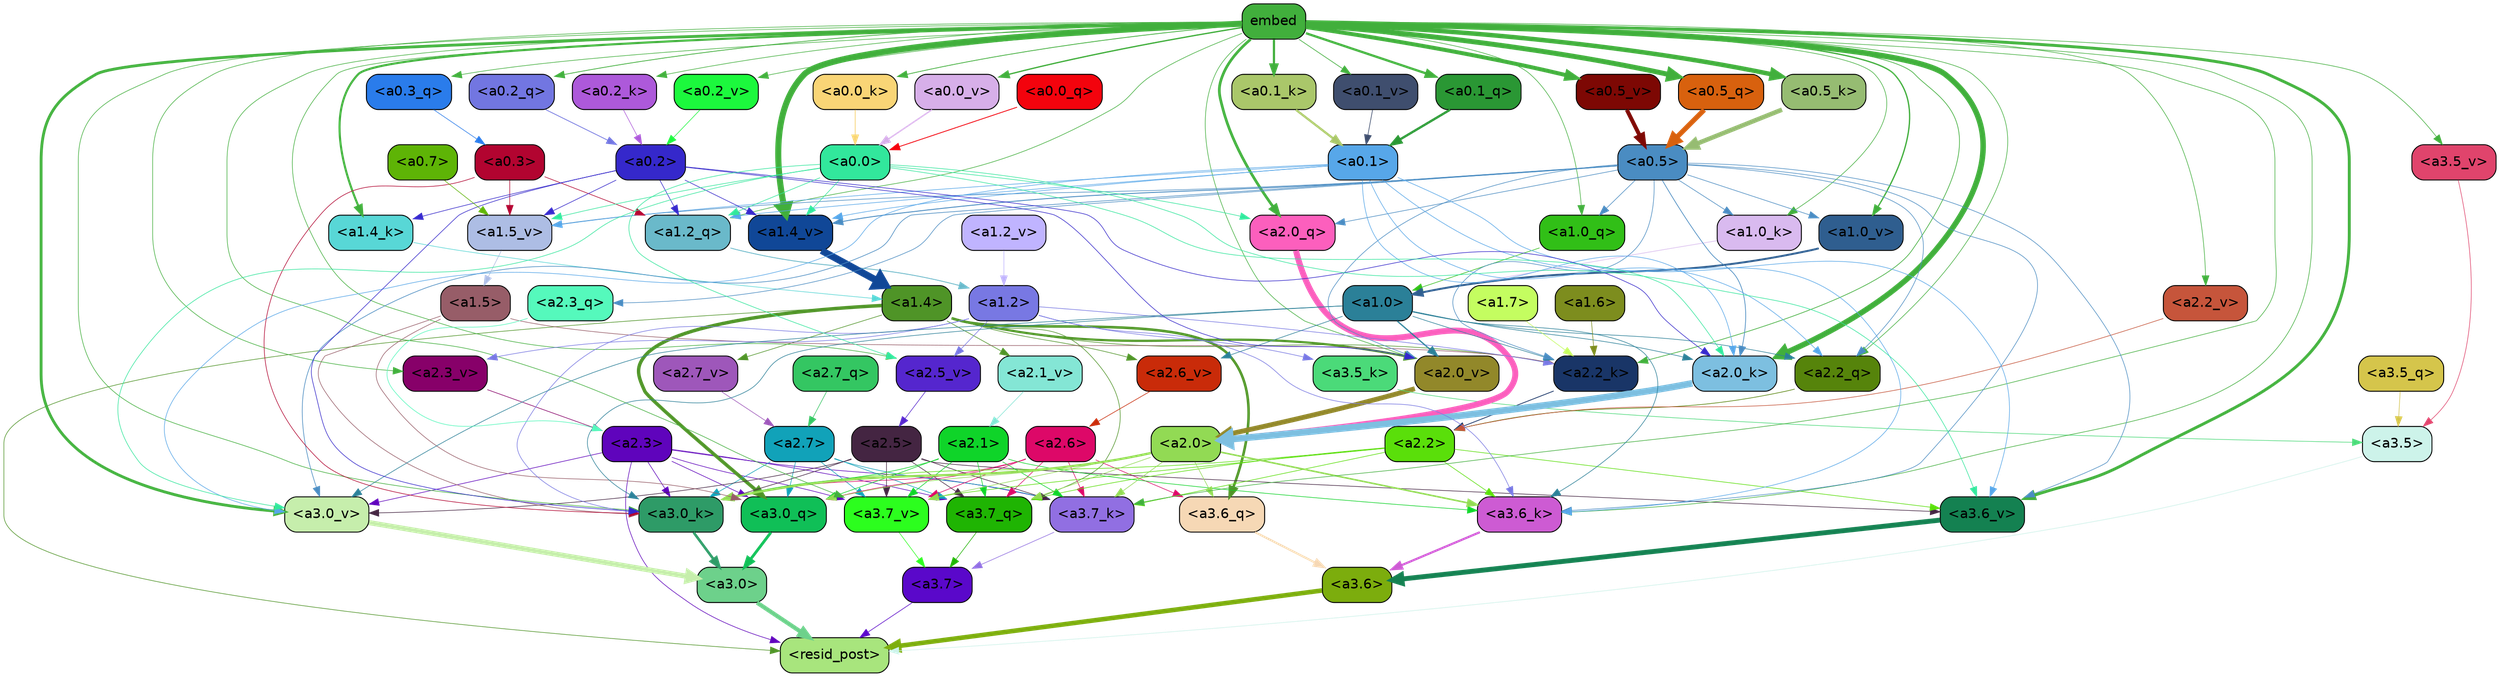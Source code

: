 strict digraph "" {
	graph [bgcolor=transparent,
		layout=dot,
		overlap=false,
		splines=true
	];
	"<a3.7>"	[color=black,
		fillcolor="#5a08ca",
		fontname=Helvetica,
		shape=box,
		style="filled, rounded"];
	"<resid_post>"	[color=black,
		fillcolor="#a8e57d",
		fontname=Helvetica,
		shape=box,
		style="filled, rounded"];
	"<a3.7>" -> "<resid_post>"	[color="#5a08ca",
		penwidth=0.6];
	"<a3.6>"	[color=black,
		fillcolor="#7cad0d",
		fontname=Helvetica,
		shape=box,
		style="filled, rounded"];
	"<a3.6>" -> "<resid_post>"	[color="#7cad0d",
		penwidth=4.6696330308914185];
	"<a3.5>"	[color=black,
		fillcolor="#cdf3ea",
		fontname=Helvetica,
		shape=box,
		style="filled, rounded"];
	"<a3.5>" -> "<resid_post>"	[color="#cdf3ea",
		penwidth=0.6];
	"<a3.0>"	[color=black,
		fillcolor="#6dd18b",
		fontname=Helvetica,
		shape=box,
		style="filled, rounded"];
	"<a3.0>" -> "<resid_post>"	[color="#6dd18b",
		penwidth=4.282557368278503];
	"<a2.3>"	[color=black,
		fillcolor="#5f04bc",
		fontname=Helvetica,
		shape=box,
		style="filled, rounded"];
	"<a2.3>" -> "<resid_post>"	[color="#5f04bc",
		penwidth=0.6];
	"<a3.7_q>"	[color=black,
		fillcolor="#1fb403",
		fontname=Helvetica,
		shape=box,
		style="filled, rounded"];
	"<a2.3>" -> "<a3.7_q>"	[color="#5f04bc",
		penwidth=0.6];
	"<a3.0_q>"	[color=black,
		fillcolor="#10bf57",
		fontname=Helvetica,
		shape=box,
		style="filled, rounded"];
	"<a2.3>" -> "<a3.0_q>"	[color="#5f04bc",
		penwidth=0.6];
	"<a3.7_k>"	[color=black,
		fillcolor="#916fe2",
		fontname=Helvetica,
		shape=box,
		style="filled, rounded"];
	"<a2.3>" -> "<a3.7_k>"	[color="#5f04bc",
		penwidth=0.6];
	"<a3.0_k>"	[color=black,
		fillcolor="#2e9b67",
		fontname=Helvetica,
		shape=box,
		style="filled, rounded"];
	"<a2.3>" -> "<a3.0_k>"	[color="#5f04bc",
		penwidth=0.6];
	"<a3.7_v>"	[color=black,
		fillcolor="#2cfe1e",
		fontname=Helvetica,
		shape=box,
		style="filled, rounded"];
	"<a2.3>" -> "<a3.7_v>"	[color="#5f04bc",
		penwidth=0.6];
	"<a3.0_v>"	[color=black,
		fillcolor="#c6eeac",
		fontname=Helvetica,
		shape=box,
		style="filled, rounded"];
	"<a2.3>" -> "<a3.0_v>"	[color="#5f04bc",
		penwidth=0.6];
	"<a1.4>"	[color=black,
		fillcolor="#4f9427",
		fontname=Helvetica,
		shape=box,
		style="filled, rounded"];
	"<a1.4>" -> "<resid_post>"	[color="#4f9427",
		penwidth=0.6];
	"<a1.4>" -> "<a3.7_q>"	[color="#4f9427",
		penwidth=0.6];
	"<a3.6_q>"	[color=black,
		fillcolor="#f6d8b5",
		fontname=Helvetica,
		shape=box,
		style="filled, rounded"];
	"<a1.4>" -> "<a3.6_q>"	[color="#4f9427",
		penwidth=2.6073555648326874];
	"<a1.4>" -> "<a3.0_q>"	[color="#4f9427",
		penwidth=3.4971605762839317];
	"<a2.2_k>"	[color=black,
		fillcolor="#193567",
		fontname=Helvetica,
		shape=box,
		style="filled, rounded"];
	"<a1.4>" -> "<a2.2_k>"	[color="#4f9427",
		penwidth=0.6];
	"<a2.7_v>"	[color=black,
		fillcolor="#9e57ba",
		fontname=Helvetica,
		shape=box,
		style="filled, rounded"];
	"<a1.4>" -> "<a2.7_v>"	[color="#4f9427",
		penwidth=0.6];
	"<a2.6_v>"	[color=black,
		fillcolor="#c92b09",
		fontname=Helvetica,
		shape=box,
		style="filled, rounded"];
	"<a1.4>" -> "<a2.6_v>"	[color="#4f9427",
		penwidth=0.6];
	"<a2.1_v>"	[color=black,
		fillcolor="#84e6d5",
		fontname=Helvetica,
		shape=box,
		style="filled, rounded"];
	"<a1.4>" -> "<a2.1_v>"	[color="#4f9427",
		penwidth=0.6];
	"<a2.0_v>"	[color=black,
		fillcolor="#92882a",
		fontname=Helvetica,
		shape=box,
		style="filled, rounded"];
	"<a1.4>" -> "<a2.0_v>"	[color="#4f9427",
		penwidth=2.268670678138733];
	"<a3.7_q>" -> "<a3.7>"	[color="#1fb403",
		penwidth=0.6];
	"<a3.6_q>" -> "<a3.6>"	[color="#f6d8b5",
		penwidth=2.03758105635643];
	"<a3.5_q>"	[color=black,
		fillcolor="#d5c54b",
		fontname=Helvetica,
		shape=box,
		style="filled, rounded"];
	"<a3.5_q>" -> "<a3.5>"	[color="#d5c54b",
		penwidth=0.6];
	"<a3.0_q>" -> "<a3.0>"	[color="#10bf57",
		penwidth=2.8638100624084473];
	"<a3.7_k>" -> "<a3.7>"	[color="#916fe2",
		penwidth=0.6];
	"<a3.6_k>"	[color=black,
		fillcolor="#cd5bd3",
		fontname=Helvetica,
		shape=box,
		style="filled, rounded"];
	"<a3.6_k>" -> "<a3.6>"	[color="#cd5bd3",
		penwidth=2.174198240041733];
	"<a3.5_k>"	[color=black,
		fillcolor="#4bda79",
		fontname=Helvetica,
		shape=box,
		style="filled, rounded"];
	"<a3.5_k>" -> "<a3.5>"	[color="#4bda79",
		penwidth=0.6];
	"<a3.0_k>" -> "<a3.0>"	[color="#2e9b67",
		penwidth=2.6274144649505615];
	"<a3.7_v>" -> "<a3.7>"	[color="#2cfe1e",
		penwidth=0.6];
	"<a3.6_v>"	[color=black,
		fillcolor="#148151",
		fontname=Helvetica,
		shape=box,
		style="filled, rounded"];
	"<a3.6_v>" -> "<a3.6>"	[color="#148151",
		penwidth=5.002329230308533];
	"<a3.5_v>"	[color=black,
		fillcolor="#e0446c",
		fontname=Helvetica,
		shape=box,
		style="filled, rounded"];
	"<a3.5_v>" -> "<a3.5>"	[color="#e0446c",
		penwidth=0.6];
	"<a3.0_v>" -> "<a3.0>"	[color="#c6eeac",
		penwidth=5.188832879066467];
	"<a2.7>"	[color=black,
		fillcolor="#11a2b9",
		fontname=Helvetica,
		shape=box,
		style="filled, rounded"];
	"<a2.7>" -> "<a3.7_q>"	[color="#11a2b9",
		penwidth=0.6];
	"<a2.7>" -> "<a3.0_q>"	[color="#11a2b9",
		penwidth=0.6];
	"<a2.7>" -> "<a3.7_k>"	[color="#11a2b9",
		penwidth=0.6];
	"<a2.7>" -> "<a3.0_k>"	[color="#11a2b9",
		penwidth=0.6];
	"<a2.7>" -> "<a3.7_v>"	[color="#11a2b9",
		penwidth=0.6];
	"<a2.6>"	[color=black,
		fillcolor="#dd0868",
		fontname=Helvetica,
		shape=box,
		style="filled, rounded"];
	"<a2.6>" -> "<a3.7_q>"	[color="#dd0868",
		penwidth=0.6];
	"<a2.6>" -> "<a3.6_q>"	[color="#dd0868",
		penwidth=0.6];
	"<a2.6>" -> "<a3.0_q>"	[color="#dd0868",
		penwidth=0.6];
	"<a2.6>" -> "<a3.7_k>"	[color="#dd0868",
		penwidth=0.6];
	"<a2.6>" -> "<a3.0_k>"	[color="#dd0868",
		penwidth=0.6];
	"<a2.6>" -> "<a3.7_v>"	[color="#dd0868",
		penwidth=0.6];
	"<a2.5>"	[color=black,
		fillcolor="#442542",
		fontname=Helvetica,
		shape=box,
		style="filled, rounded"];
	"<a2.5>" -> "<a3.7_q>"	[color="#442542",
		penwidth=0.6];
	"<a2.5>" -> "<a3.7_k>"	[color="#442542",
		penwidth=0.6];
	"<a2.5>" -> "<a3.0_k>"	[color="#442542",
		penwidth=0.6];
	"<a2.5>" -> "<a3.7_v>"	[color="#442542",
		penwidth=0.6];
	"<a2.5>" -> "<a3.6_v>"	[color="#442542",
		penwidth=0.6];
	"<a2.5>" -> "<a3.0_v>"	[color="#442542",
		penwidth=0.6];
	"<a2.2>"	[color=black,
		fillcolor="#5adf0a",
		fontname=Helvetica,
		shape=box,
		style="filled, rounded"];
	"<a2.2>" -> "<a3.7_q>"	[color="#5adf0a",
		penwidth=0.6];
	"<a2.2>" -> "<a3.7_k>"	[color="#5adf0a",
		penwidth=0.6];
	"<a2.2>" -> "<a3.6_k>"	[color="#5adf0a",
		penwidth=0.6];
	"<a2.2>" -> "<a3.0_k>"	[color="#5adf0a",
		penwidth=0.6];
	"<a2.2>" -> "<a3.7_v>"	[color="#5adf0a",
		penwidth=0.6];
	"<a2.2>" -> "<a3.6_v>"	[color="#5adf0a",
		penwidth=0.6];
	"<a2.1>"	[color=black,
		fillcolor="#0fd429",
		fontname=Helvetica,
		shape=box,
		style="filled, rounded"];
	"<a2.1>" -> "<a3.7_q>"	[color="#0fd429",
		penwidth=0.6];
	"<a2.1>" -> "<a3.0_q>"	[color="#0fd429",
		penwidth=0.6];
	"<a2.1>" -> "<a3.7_k>"	[color="#0fd429",
		penwidth=0.6];
	"<a2.1>" -> "<a3.6_k>"	[color="#0fd429",
		penwidth=0.6];
	"<a2.1>" -> "<a3.0_k>"	[color="#0fd429",
		penwidth=0.6];
	"<a2.1>" -> "<a3.7_v>"	[color="#0fd429",
		penwidth=0.6];
	"<a2.0>"	[color=black,
		fillcolor="#92da54",
		fontname=Helvetica,
		shape=box,
		style="filled, rounded"];
	"<a2.0>" -> "<a3.7_q>"	[color="#92da54",
		penwidth=0.6];
	"<a2.0>" -> "<a3.6_q>"	[color="#92da54",
		penwidth=0.6];
	"<a2.0>" -> "<a3.0_q>"	[color="#92da54",
		penwidth=0.6];
	"<a2.0>" -> "<a3.7_k>"	[color="#92da54",
		penwidth=0.6];
	"<a2.0>" -> "<a3.6_k>"	[color="#92da54",
		penwidth=1.5568191409111023];
	"<a2.0>" -> "<a3.0_k>"	[color="#92da54",
		penwidth=2.270527422428131];
	"<a2.0>" -> "<a3.7_v>"	[color="#92da54",
		penwidth=0.6];
	"<a1.5>"	[color=black,
		fillcolor="#975d68",
		fontname=Helvetica,
		shape=box,
		style="filled, rounded"];
	"<a1.5>" -> "<a3.0_q>"	[color="#975d68",
		penwidth=0.6];
	"<a1.5>" -> "<a3.0_k>"	[color="#975d68",
		penwidth=0.6];
	"<a1.5>" -> "<a2.2_k>"	[color="#975d68",
		penwidth=0.6];
	embed	[color=black,
		fillcolor="#41af3c",
		fontname=Helvetica,
		shape=box,
		style="filled, rounded"];
	embed -> "<a3.7_k>"	[color="#41af3c",
		penwidth=0.6];
	embed -> "<a3.6_k>"	[color="#41af3c",
		penwidth=0.6];
	embed -> "<a3.0_k>"	[color="#41af3c",
		penwidth=0.6];
	embed -> "<a3.7_v>"	[color="#41af3c",
		penwidth=0.6];
	embed -> "<a3.6_v>"	[color="#41af3c",
		penwidth=2.9588699340820312];
	embed -> "<a3.5_v>"	[color="#41af3c",
		penwidth=0.6];
	embed -> "<a3.0_v>"	[color="#41af3c",
		penwidth=2.8686431646347046];
	"<a2.2_q>"	[color=black,
		fillcolor="#56840b",
		fontname=Helvetica,
		shape=box,
		style="filled, rounded"];
	embed -> "<a2.2_q>"	[color="#41af3c",
		penwidth=0.6];
	"<a2.0_q>"	[color=black,
		fillcolor="#fc5fbd",
		fontname=Helvetica,
		shape=box,
		style="filled, rounded"];
	embed -> "<a2.0_q>"	[color="#41af3c",
		penwidth=2.7617180347442627];
	embed -> "<a2.2_k>"	[color="#41af3c",
		penwidth=0.67606520652771];
	"<a2.0_k>"	[color=black,
		fillcolor="#7dbfe0",
		fontname=Helvetica,
		shape=box,
		style="filled, rounded"];
	embed -> "<a2.0_k>"	[color="#41af3c",
		penwidth=5.615107178688049];
	"<a2.5_v>"	[color=black,
		fillcolor="#5526ce",
		fontname=Helvetica,
		shape=box,
		style="filled, rounded"];
	embed -> "<a2.5_v>"	[color="#41af3c",
		penwidth=0.6];
	"<a2.3_v>"	[color=black,
		fillcolor="#870069",
		fontname=Helvetica,
		shape=box,
		style="filled, rounded"];
	embed -> "<a2.3_v>"	[color="#41af3c",
		penwidth=0.6];
	"<a2.2_v>"	[color=black,
		fillcolor="#c6553b",
		fontname=Helvetica,
		shape=box,
		style="filled, rounded"];
	embed -> "<a2.2_v>"	[color="#41af3c",
		penwidth=0.6];
	embed -> "<a2.0_v>"	[color="#41af3c",
		penwidth=0.6];
	"<a1.2_q>"	[color=black,
		fillcolor="#6ab9ca",
		fontname=Helvetica,
		shape=box,
		style="filled, rounded"];
	embed -> "<a1.2_q>"	[color="#41af3c",
		penwidth=0.6];
	"<a1.0_q>"	[color=black,
		fillcolor="#31bf17",
		fontname=Helvetica,
		shape=box,
		style="filled, rounded"];
	embed -> "<a1.0_q>"	[color="#41af3c",
		penwidth=0.6];
	"<a1.4_k>"	[color=black,
		fillcolor="#58d7d6",
		fontname=Helvetica,
		shape=box,
		style="filled, rounded"];
	embed -> "<a1.4_k>"	[color="#41af3c",
		penwidth=2.1468217372894287];
	"<a1.0_k>"	[color=black,
		fillcolor="#d9baef",
		fontname=Helvetica,
		shape=box,
		style="filled, rounded"];
	embed -> "<a1.0_k>"	[color="#41af3c",
		penwidth=0.6];
	"<a1.4_v>"	[color=black,
		fillcolor="#104797",
		fontname=Helvetica,
		shape=box,
		style="filled, rounded"];
	embed -> "<a1.4_v>"	[color="#41af3c",
		penwidth=6.189999580383301];
	"<a1.0_v>"	[color=black,
		fillcolor="#2f5e8f",
		fontname=Helvetica,
		shape=box,
		style="filled, rounded"];
	embed -> "<a1.0_v>"	[color="#41af3c",
		penwidth=1.3123979568481445];
	"<a0.5_q>"	[color=black,
		fillcolor="#d8610e",
		fontname=Helvetica,
		shape=box,
		style="filled, rounded"];
	embed -> "<a0.5_q>"	[color="#41af3c",
		penwidth=5.055958271026611];
	"<a0.3_q>"	[color=black,
		fillcolor="#2a7ceb",
		fontname=Helvetica,
		shape=box,
		style="filled, rounded"];
	embed -> "<a0.3_q>"	[color="#41af3c",
		penwidth=0.6];
	"<a0.2_q>"	[color=black,
		fillcolor="#7276e1",
		fontname=Helvetica,
		shape=box,
		style="filled, rounded"];
	embed -> "<a0.2_q>"	[color="#41af3c",
		penwidth=0.7587676048278809];
	"<a0.1_q>"	[color=black,
		fillcolor="#2a9734",
		fontname=Helvetica,
		shape=box,
		style="filled, rounded"];
	embed -> "<a0.1_q>"	[color="#41af3c",
		penwidth=2.310309648513794];
	"<a0.5_k>"	[color=black,
		fillcolor="#96bc72",
		fontname=Helvetica,
		shape=box,
		style="filled, rounded"];
	embed -> "<a0.5_k>"	[color="#41af3c",
		penwidth=4.58268666267395];
	"<a0.2_k>"	[color=black,
		fillcolor="#ad59da",
		fontname=Helvetica,
		shape=box,
		style="filled, rounded"];
	embed -> "<a0.2_k>"	[color="#41af3c",
		penwidth=0.6];
	"<a0.1_k>"	[color=black,
		fillcolor="#aac76a",
		fontname=Helvetica,
		shape=box,
		style="filled, rounded"];
	embed -> "<a0.1_k>"	[color="#41af3c",
		penwidth=2.2296652793884277];
	"<a0.0_k>"	[color=black,
		fillcolor="#f9d576",
		fontname=Helvetica,
		shape=box,
		style="filled, rounded"];
	embed -> "<a0.0_k>"	[color="#41af3c",
		penwidth=0.7705097198486328];
	"<a0.5_v>"	[color=black,
		fillcolor="#7d0804",
		fontname=Helvetica,
		shape=box,
		style="filled, rounded"];
	embed -> "<a0.5_v>"	[color="#41af3c",
		penwidth=4.06441330909729];
	"<a0.2_v>"	[color=black,
		fillcolor="#1cf83d",
		fontname=Helvetica,
		shape=box,
		style="filled, rounded"];
	embed -> "<a0.2_v>"	[color="#41af3c",
		penwidth=0.6];
	"<a0.1_v>"	[color=black,
		fillcolor="#3f4e6e",
		fontname=Helvetica,
		shape=box,
		style="filled, rounded"];
	embed -> "<a0.1_v>"	[color="#41af3c",
		penwidth=0.6574034690856934];
	"<a0.0_v>"	[color=black,
		fillcolor="#d7afe9",
		fontname=Helvetica,
		shape=box,
		style="filled, rounded"];
	embed -> "<a0.0_v>"	[color="#41af3c",
		penwidth=1.3119869232177734];
	"<a1.2>"	[color=black,
		fillcolor="#7878e3",
		fontname=Helvetica,
		shape=box,
		style="filled, rounded"];
	"<a1.2>" -> "<a3.6_k>"	[color="#7878e3",
		penwidth=0.6];
	"<a1.2>" -> "<a3.5_k>"	[color="#7878e3",
		penwidth=0.6];
	"<a1.2>" -> "<a3.0_k>"	[color="#7878e3",
		penwidth=0.6];
	"<a1.2>" -> "<a2.2_k>"	[color="#7878e3",
		penwidth=0.6];
	"<a1.2>" -> "<a2.5_v>"	[color="#7878e3",
		penwidth=0.6];
	"<a1.2>" -> "<a2.3_v>"	[color="#7878e3",
		penwidth=0.6];
	"<a1.0>"	[color=black,
		fillcolor="#2b8098",
		fontname=Helvetica,
		shape=box,
		style="filled, rounded"];
	"<a1.0>" -> "<a3.6_k>"	[color="#2b8098",
		penwidth=0.6];
	"<a1.0>" -> "<a3.0_k>"	[color="#2b8098",
		penwidth=0.6];
	"<a1.0>" -> "<a3.0_v>"	[color="#2b8098",
		penwidth=0.6];
	"<a1.0>" -> "<a2.2_q>"	[color="#2b8098",
		penwidth=0.6];
	"<a1.0>" -> "<a2.2_k>"	[color="#2b8098",
		penwidth=0.6];
	"<a1.0>" -> "<a2.0_k>"	[color="#2b8098",
		penwidth=0.6];
	"<a1.0>" -> "<a2.6_v>"	[color="#2b8098",
		penwidth=0.6];
	"<a1.0>" -> "<a2.0_v>"	[color="#2b8098",
		penwidth=1.27996826171875];
	"<a0.5>"	[color=black,
		fillcolor="#4a8cc2",
		fontname=Helvetica,
		shape=box,
		style="filled, rounded"];
	"<a0.5>" -> "<a3.6_k>"	[color="#4a8cc2",
		penwidth=0.6];
	"<a0.5>" -> "<a3.6_v>"	[color="#4a8cc2",
		penwidth=0.6];
	"<a0.5>" -> "<a3.0_v>"	[color="#4a8cc2",
		penwidth=0.6421224474906921];
	"<a2.3_q>"	[color=black,
		fillcolor="#55f9bc",
		fontname=Helvetica,
		shape=box,
		style="filled, rounded"];
	"<a0.5>" -> "<a2.3_q>"	[color="#4a8cc2",
		penwidth=0.6];
	"<a0.5>" -> "<a2.2_q>"	[color="#4a8cc2",
		penwidth=0.6];
	"<a0.5>" -> "<a2.0_q>"	[color="#4a8cc2",
		penwidth=0.6];
	"<a0.5>" -> "<a2.2_k>"	[color="#4a8cc2",
		penwidth=0.6];
	"<a0.5>" -> "<a2.0_k>"	[color="#4a8cc2",
		penwidth=0.7151575088500977];
	"<a0.5>" -> "<a2.0_v>"	[color="#4a8cc2",
		penwidth=0.6];
	"<a0.5>" -> "<a1.0_q>"	[color="#4a8cc2",
		penwidth=0.6];
	"<a0.5>" -> "<a1.0_k>"	[color="#4a8cc2",
		penwidth=0.6];
	"<a1.5_v>"	[color=black,
		fillcolor="#adbde4",
		fontname=Helvetica,
		shape=box,
		style="filled, rounded"];
	"<a0.5>" -> "<a1.5_v>"	[color="#4a8cc2",
		penwidth=0.6];
	"<a0.5>" -> "<a1.4_v>"	[color="#4a8cc2",
		penwidth=0.8927993774414062];
	"<a0.5>" -> "<a1.0_v>"	[color="#4a8cc2",
		penwidth=0.6];
	"<a0.1>"	[color=black,
		fillcolor="#57a7e9",
		fontname=Helvetica,
		shape=box,
		style="filled, rounded"];
	"<a0.1>" -> "<a3.6_k>"	[color="#57a7e9",
		penwidth=0.6];
	"<a0.1>" -> "<a3.6_v>"	[color="#57a7e9",
		penwidth=0.6];
	"<a0.1>" -> "<a3.0_v>"	[color="#57a7e9",
		penwidth=0.6];
	"<a0.1>" -> "<a2.2_q>"	[color="#57a7e9",
		penwidth=0.6];
	"<a0.1>" -> "<a2.0_k>"	[color="#57a7e9",
		penwidth=0.6];
	"<a0.1>" -> "<a1.2_q>"	[color="#57a7e9",
		penwidth=0.6];
	"<a0.1>" -> "<a1.5_v>"	[color="#57a7e9",
		penwidth=0.6];
	"<a0.1>" -> "<a1.4_v>"	[color="#57a7e9",
		penwidth=0.6];
	"<a0.3>"	[color=black,
		fillcolor="#b20430",
		fontname=Helvetica,
		shape=box,
		style="filled, rounded"];
	"<a0.3>" -> "<a3.0_k>"	[color="#b20430",
		penwidth=0.6];
	"<a0.3>" -> "<a1.2_q>"	[color="#b20430",
		penwidth=0.6];
	"<a0.3>" -> "<a1.5_v>"	[color="#b20430",
		penwidth=0.6];
	"<a0.2>"	[color=black,
		fillcolor="#3528cb",
		fontname=Helvetica,
		shape=box,
		style="filled, rounded"];
	"<a0.2>" -> "<a3.0_k>"	[color="#3528cb",
		penwidth=0.6];
	"<a0.2>" -> "<a2.0_k>"	[color="#3528cb",
		penwidth=0.6];
	"<a0.2>" -> "<a2.0_v>"	[color="#3528cb",
		penwidth=0.6];
	"<a0.2>" -> "<a1.2_q>"	[color="#3528cb",
		penwidth=0.6];
	"<a0.2>" -> "<a1.4_k>"	[color="#3528cb",
		penwidth=0.6];
	"<a0.2>" -> "<a1.5_v>"	[color="#3528cb",
		penwidth=0.6];
	"<a0.2>" -> "<a1.4_v>"	[color="#3528cb",
		penwidth=0.6];
	"<a0.0>"	[color=black,
		fillcolor="#32e79c",
		fontname=Helvetica,
		shape=box,
		style="filled, rounded"];
	"<a0.0>" -> "<a3.6_v>"	[color="#32e79c",
		penwidth=0.6];
	"<a0.0>" -> "<a3.0_v>"	[color="#32e79c",
		penwidth=0.6];
	"<a0.0>" -> "<a2.0_q>"	[color="#32e79c",
		penwidth=0.6];
	"<a0.0>" -> "<a2.0_k>"	[color="#32e79c",
		penwidth=0.6];
	"<a0.0>" -> "<a2.5_v>"	[color="#32e79c",
		penwidth=0.6];
	"<a0.0>" -> "<a1.2_q>"	[color="#32e79c",
		penwidth=0.6];
	"<a0.0>" -> "<a1.5_v>"	[color="#32e79c",
		penwidth=0.6];
	"<a0.0>" -> "<a1.4_v>"	[color="#32e79c",
		penwidth=0.6];
	"<a2.7_q>"	[color=black,
		fillcolor="#34c662",
		fontname=Helvetica,
		shape=box,
		style="filled, rounded"];
	"<a2.7_q>" -> "<a2.7>"	[color="#34c662",
		penwidth=0.6];
	"<a2.3_q>" -> "<a2.3>"	[color="#55f9bc",
		penwidth=0.6];
	"<a2.2_q>" -> "<a2.2>"	[color="#56840b",
		penwidth=0.6340763568878174];
	"<a2.0_q>" -> "<a2.0>"	[color="#fc5fbd",
		penwidth=6.0160088539123535];
	"<a2.2_k>" -> "<a2.2>"	[color="#193567",
		penwidth=0.7764816284179688];
	"<a2.0_k>" -> "<a2.0>"	[color="#7dbfe0",
		penwidth=6.773025274276733];
	"<a2.7_v>" -> "<a2.7>"	[color="#9e57ba",
		penwidth=0.6];
	"<a2.6_v>" -> "<a2.6>"	[color="#c92b09",
		penwidth=0.6];
	"<a2.5_v>" -> "<a2.5>"	[color="#5526ce",
		penwidth=0.6];
	"<a2.3_v>" -> "<a2.3>"	[color="#870069",
		penwidth=0.6];
	"<a2.2_v>" -> "<a2.2>"	[color="#c6553b",
		penwidth=0.6];
	"<a2.1_v>" -> "<a2.1>"	[color="#84e6d5",
		penwidth=0.6];
	"<a2.0_v>" -> "<a2.0>"	[color="#92882a",
		penwidth=4.906715989112854];
	"<a1.7>"	[color=black,
		fillcolor="#c4fd60",
		fontname=Helvetica,
		shape=box,
		style="filled, rounded"];
	"<a1.7>" -> "<a2.2_k>"	[color="#c4fd60",
		penwidth=0.6];
	"<a1.6>"	[color=black,
		fillcolor="#7d8d1e",
		fontname=Helvetica,
		shape=box,
		style="filled, rounded"];
	"<a1.6>" -> "<a2.2_k>"	[color="#7d8d1e",
		penwidth=0.6];
	"<a1.2_q>" -> "<a1.2>"	[color="#6ab9ca",
		penwidth=0.836545467376709];
	"<a1.0_q>" -> "<a1.0>"	[color="#31bf17",
		penwidth=0.6];
	"<a1.4_k>" -> "<a1.4>"	[color="#58d7d6",
		penwidth=0.6];
	"<a1.0_k>" -> "<a1.0>"	[color="#d9baef",
		penwidth=0.6];
	"<a1.5_v>" -> "<a1.5>"	[color="#adbde4",
		penwidth=0.6];
	"<a1.4_v>" -> "<a1.4>"	[color="#104797",
		penwidth=7.093163728713989];
	"<a1.2_v>"	[color=black,
		fillcolor="#c0b4ff",
		fontname=Helvetica,
		shape=box,
		style="filled, rounded"];
	"<a1.2_v>" -> "<a1.2>"	[color="#c0b4ff",
		penwidth=0.6];
	"<a1.0_v>" -> "<a1.0>"	[color="#2f5e8f",
		penwidth=1.9666723012924194];
	"<a0.7>"	[color=black,
		fillcolor="#5eb406",
		fontname=Helvetica,
		shape=box,
		style="filled, rounded"];
	"<a0.7>" -> "<a1.5_v>"	[color="#5eb406",
		penwidth=0.6];
	"<a0.5_q>" -> "<a0.5>"	[color="#d8610e",
		penwidth=5.0559651255607605];
	"<a0.3_q>" -> "<a0.3>"	[color="#2a7ceb",
		penwidth=0.6];
	"<a0.2_q>" -> "<a0.2>"	[color="#7276e1",
		penwidth=0.7587676048278809];
	"<a0.1_q>" -> "<a0.1>"	[color="#2a9734",
		penwidth=2.3103086948394775];
	"<a0.0_q>"	[color=black,
		fillcolor="#f3030d",
		fontname=Helvetica,
		shape=box,
		style="filled, rounded"];
	"<a0.0_q>" -> "<a0.0>"	[color="#f3030d",
		penwidth=0.8285908699035645];
	"<a0.5_k>" -> "<a0.5>"	[color="#96bc72",
		penwidth=4.577519536018372];
	"<a0.2_k>" -> "<a0.2>"	[color="#ad59da",
		penwidth=0.6];
	"<a0.1_k>" -> "<a0.1>"	[color="#aac76a",
		penwidth=2.2273199558258057];
	"<a0.0_k>" -> "<a0.0>"	[color="#f9d576",
		penwidth=0.7703166007995605];
	"<a0.5_v>" -> "<a0.5>"	[color="#7d0804",
		penwidth=4.062177300453186];
	"<a0.2_v>" -> "<a0.2>"	[color="#1cf83d",
		penwidth=0.6];
	"<a0.1_v>" -> "<a0.1>"	[color="#3f4e6e",
		penwidth=0.654442310333252];
	"<a0.0_v>" -> "<a0.0>"	[color="#d7afe9",
		penwidth=1.307939052581787];
}
